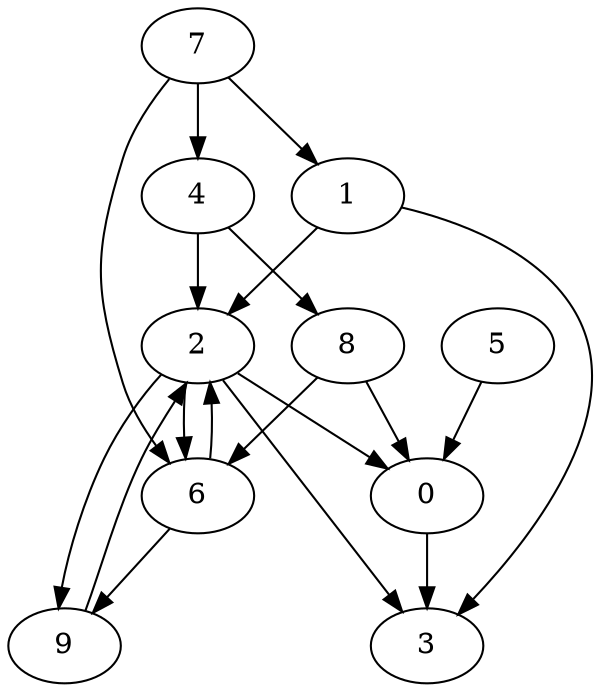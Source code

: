 digraph {
  "0"
  "1"
  "2"
  "3"
  "4"
  "5"
  "6"
  "7"
  "8"
  "9"
  "1" -> "3"
  "2" -> "6"
  "8" -> "0"
  "5" -> "0"
  "2" -> "0"
  "9" -> "2"
  "4" -> "2"
  "8" -> "6"
  "7" -> "1"
  "1" -> "2"
  "2" -> "9"
  "4" -> "8"
  "2" -> "3"
  "6" -> "9"
  "0" -> "3"
  "7" -> "4"
  "7" -> "6"
  "6" -> "2"

}